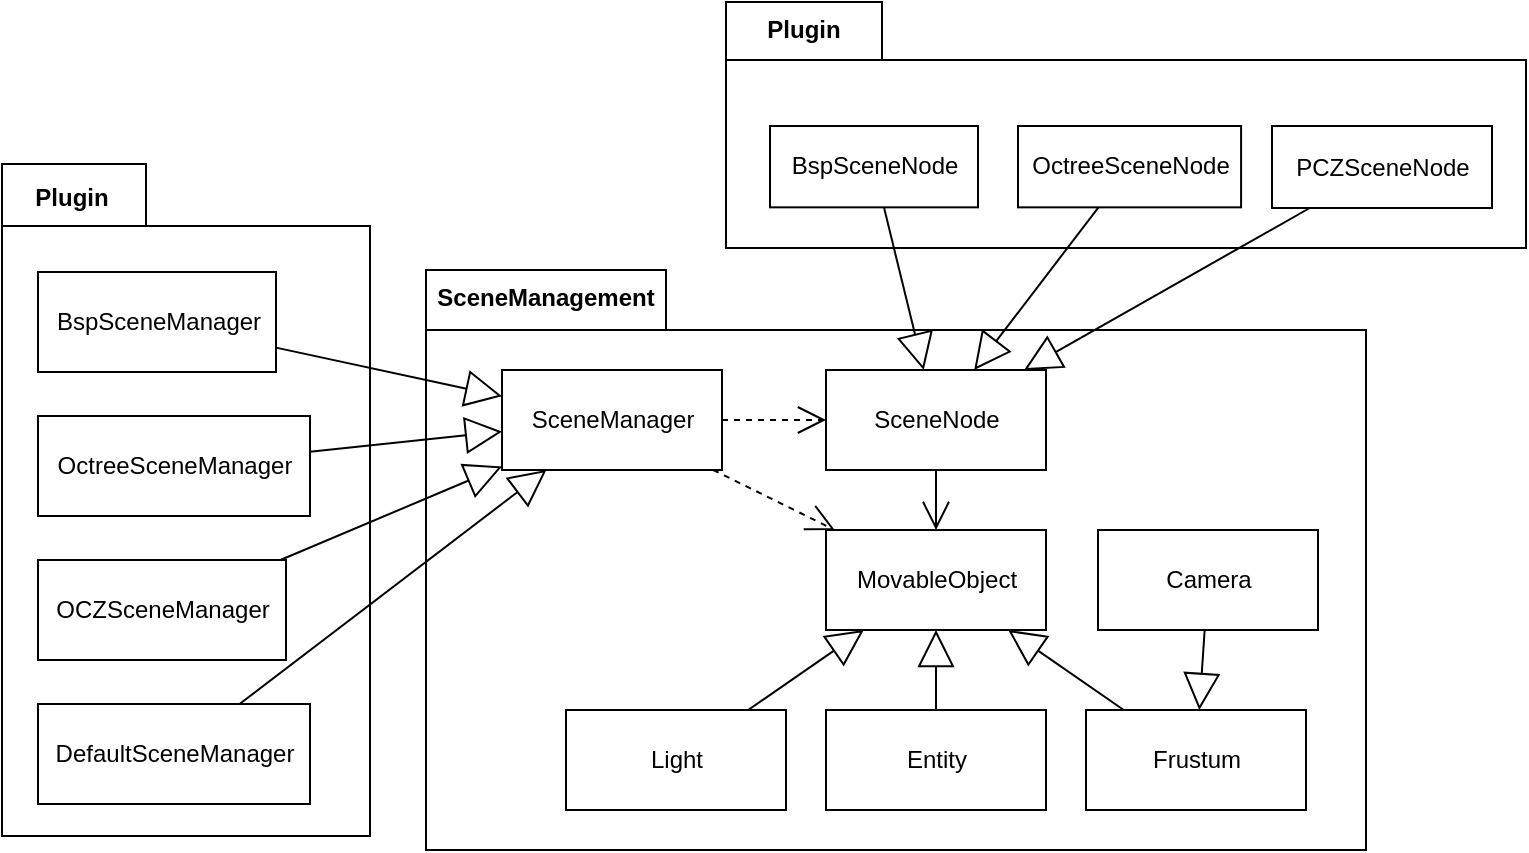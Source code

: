 <mxfile version="14.4.3" type="device"><diagram id="I_acqhxnSF5Hs_O77nq4" name="Page-1"><mxGraphModel dx="1438" dy="1007" grid="0" gridSize="10" guides="1" tooltips="1" connect="1" arrows="1" fold="1" page="0" pageScale="1" pageWidth="827" pageHeight="1169" math="0" shadow="0"><root><mxCell id="0"/><mxCell id="1" parent="0"/><mxCell id="zXICDHM_QEG1phS87KWk-31" value="" style="group" vertex="1" connectable="0" parent="1"><mxGeometry x="-24" y="6" width="184" height="336" as="geometry"/></mxCell><mxCell id="zXICDHM_QEG1phS87KWk-29" value="" style="shape=folder;fontStyle=1;spacingTop=10;tabWidth=72;tabHeight=31;tabPosition=left;html=1;align=center;" vertex="1" parent="zXICDHM_QEG1phS87KWk-31"><mxGeometry width="184" height="336" as="geometry"/></mxCell><mxCell id="zXICDHM_QEG1phS87KWk-30" value="Plugin" style="text;align=center;fontStyle=1;verticalAlign=middle;spacingLeft=3;spacingRight=3;strokeColor=none;rotatable=0;points=[[0,0.5],[1,0.5]];portConstraint=eastwest;" vertex="1" parent="zXICDHM_QEG1phS87KWk-31"><mxGeometry y="3" width="70" height="26" as="geometry"/></mxCell><mxCell id="zXICDHM_QEG1phS87KWk-32" value="BspSceneManager" style="html=1;align=center;" vertex="1" parent="zXICDHM_QEG1phS87KWk-31"><mxGeometry x="18" y="54" width="119" height="50" as="geometry"/></mxCell><mxCell id="zXICDHM_QEG1phS87KWk-33" value="OctreeSceneManager" style="html=1;align=center;" vertex="1" parent="zXICDHM_QEG1phS87KWk-31"><mxGeometry x="18" y="126" width="136" height="50" as="geometry"/></mxCell><mxCell id="zXICDHM_QEG1phS87KWk-34" value="OCZSceneManager" style="html=1;align=center;" vertex="1" parent="zXICDHM_QEG1phS87KWk-31"><mxGeometry x="18" y="198" width="124" height="50" as="geometry"/></mxCell><mxCell id="zXICDHM_QEG1phS87KWk-35" value="DefaultSceneManager" style="html=1;align=center;" vertex="1" parent="zXICDHM_QEG1phS87KWk-31"><mxGeometry x="18" y="270" width="136" height="50" as="geometry"/></mxCell><mxCell id="zXICDHM_QEG1phS87KWk-22" value="" style="group" vertex="1" connectable="0" parent="1"><mxGeometry x="338" y="-75" width="400" height="123" as="geometry"/></mxCell><mxCell id="zXICDHM_QEG1phS87KWk-20" value="" style="shape=folder;fontStyle=1;spacingTop=10;tabWidth=78;tabHeight=29;tabPosition=left;html=1;align=center;" vertex="1" parent="zXICDHM_QEG1phS87KWk-22"><mxGeometry width="400" height="123" as="geometry"/></mxCell><mxCell id="zXICDHM_QEG1phS87KWk-21" value="Plugin" style="text;align=center;fontStyle=1;verticalAlign=middle;spacingLeft=3;spacingRight=3;strokeColor=none;rotatable=0;points=[[0,0.5],[1,0.5]];portConstraint=eastwest;" vertex="1" parent="zXICDHM_QEG1phS87KWk-22"><mxGeometry width="78" height="26.43" as="geometry"/></mxCell><mxCell id="zXICDHM_QEG1phS87KWk-23" value="BspSceneNode" style="html=1;align=center;" vertex="1" parent="zXICDHM_QEG1phS87KWk-22"><mxGeometry x="22.01" y="62.01" width="103.99" height="40.66" as="geometry"/></mxCell><mxCell id="zXICDHM_QEG1phS87KWk-24" value="OctreeSceneNode" style="html=1;align=center;" vertex="1" parent="zXICDHM_QEG1phS87KWk-22"><mxGeometry x="146" y="62" width="111.54" height="40.67" as="geometry"/></mxCell><mxCell id="zXICDHM_QEG1phS87KWk-25" value="PCZSceneNode" style="html=1;align=center;" vertex="1" parent="zXICDHM_QEG1phS87KWk-22"><mxGeometry x="273" y="62" width="110" height="41" as="geometry"/></mxCell><mxCell id="zXICDHM_QEG1phS87KWk-6" value="" style="group" vertex="1" connectable="0" parent="1"><mxGeometry x="188" y="59" width="470" height="290" as="geometry"/></mxCell><mxCell id="zXICDHM_QEG1phS87KWk-1" value="" style="shape=folder;fontStyle=1;spacingTop=10;tabWidth=120;tabHeight=30;tabPosition=left;html=1;align=center;labelPosition=center;verticalLabelPosition=top;verticalAlign=bottom;" vertex="1" parent="zXICDHM_QEG1phS87KWk-6"><mxGeometry width="470" height="290" as="geometry"/></mxCell><mxCell id="zXICDHM_QEG1phS87KWk-4" value="SceneManagement" style="text;align=center;fontStyle=1;verticalAlign=middle;spacingLeft=3;spacingRight=3;strokeColor=none;rotatable=0;points=[[0,0.5],[1,0.5]];portConstraint=eastwest;" vertex="1" parent="zXICDHM_QEG1phS87KWk-6"><mxGeometry width="120" height="26" as="geometry"/></mxCell><mxCell id="zXICDHM_QEG1phS87KWk-3" value="MovableObject" style="html=1;" vertex="1" parent="zXICDHM_QEG1phS87KWk-6"><mxGeometry x="200" y="130" width="110" height="50" as="geometry"/></mxCell><mxCell id="zXICDHM_QEG1phS87KWk-5" value="Light" style="html=1;align=center;" vertex="1" parent="zXICDHM_QEG1phS87KWk-6"><mxGeometry x="70" y="220" width="110" height="50" as="geometry"/></mxCell><mxCell id="zXICDHM_QEG1phS87KWk-7" value="Entity" style="html=1;align=center;" vertex="1" parent="zXICDHM_QEG1phS87KWk-6"><mxGeometry x="200" y="220" width="110" height="50" as="geometry"/></mxCell><mxCell id="zXICDHM_QEG1phS87KWk-8" value="Frustum" style="html=1;align=center;" vertex="1" parent="zXICDHM_QEG1phS87KWk-6"><mxGeometry x="330" y="220" width="110" height="50" as="geometry"/></mxCell><mxCell id="zXICDHM_QEG1phS87KWk-9" value="" style="endArrow=block;endSize=16;endFill=0;html=1;" edge="1" parent="zXICDHM_QEG1phS87KWk-6" source="zXICDHM_QEG1phS87KWk-5" target="zXICDHM_QEG1phS87KWk-3"><mxGeometry width="160" relative="1" as="geometry"><mxPoint x="60" y="340" as="sourcePoint"/><mxPoint x="220" y="340" as="targetPoint"/></mxGeometry></mxCell><mxCell id="zXICDHM_QEG1phS87KWk-10" value="" style="endArrow=block;endSize=16;endFill=0;html=1;" edge="1" parent="zXICDHM_QEG1phS87KWk-6" source="zXICDHM_QEG1phS87KWk-7" target="zXICDHM_QEG1phS87KWk-3"><mxGeometry width="160" relative="1" as="geometry"><mxPoint x="130" y="340" as="sourcePoint"/><mxPoint x="290" y="340" as="targetPoint"/></mxGeometry></mxCell><mxCell id="zXICDHM_QEG1phS87KWk-11" value="" style="endArrow=block;endSize=16;endFill=0;html=1;" edge="1" parent="zXICDHM_QEG1phS87KWk-6" source="zXICDHM_QEG1phS87KWk-8" target="zXICDHM_QEG1phS87KWk-3"><mxGeometry width="160" relative="1" as="geometry"><mxPoint x="190" y="330" as="sourcePoint"/><mxPoint x="350" y="330" as="targetPoint"/></mxGeometry></mxCell><mxCell id="zXICDHM_QEG1phS87KWk-12" value="SceneNode" style="html=1;align=center;" vertex="1" parent="zXICDHM_QEG1phS87KWk-6"><mxGeometry x="200" y="50" width="110" height="50" as="geometry"/></mxCell><mxCell id="zXICDHM_QEG1phS87KWk-13" value="SceneManager" style="html=1;align=center;" vertex="1" parent="zXICDHM_QEG1phS87KWk-6"><mxGeometry x="38" y="50" width="110" height="50" as="geometry"/></mxCell><mxCell id="zXICDHM_QEG1phS87KWk-14" value="" style="endArrow=open;endFill=1;endSize=12;html=1;" edge="1" parent="zXICDHM_QEG1phS87KWk-6" source="zXICDHM_QEG1phS87KWk-12" target="zXICDHM_QEG1phS87KWk-3"><mxGeometry width="160" relative="1" as="geometry"><mxPoint x="209" y="363" as="sourcePoint"/><mxPoint x="369" y="363" as="targetPoint"/></mxGeometry></mxCell><mxCell id="zXICDHM_QEG1phS87KWk-15" value="" style="endArrow=open;endSize=12;dashed=1;html=1;" edge="1" parent="zXICDHM_QEG1phS87KWk-6" source="zXICDHM_QEG1phS87KWk-13" target="zXICDHM_QEG1phS87KWk-12"><mxGeometry width="160" relative="1" as="geometry"><mxPoint x="42" y="145" as="sourcePoint"/><mxPoint x="-105" y="145" as="targetPoint"/></mxGeometry></mxCell><mxCell id="zXICDHM_QEG1phS87KWk-17" value="" style="endArrow=open;endSize=12;dashed=1;html=1;" edge="1" parent="zXICDHM_QEG1phS87KWk-6" source="zXICDHM_QEG1phS87KWk-13" target="zXICDHM_QEG1phS87KWk-3"><mxGeometry width="160" relative="1" as="geometry"><mxPoint x="123" y="365" as="sourcePoint"/><mxPoint x="283" y="365" as="targetPoint"/></mxGeometry></mxCell><mxCell id="zXICDHM_QEG1phS87KWk-40" value="Camera" style="html=1;align=center;" vertex="1" parent="zXICDHM_QEG1phS87KWk-6"><mxGeometry x="336" y="130" width="110" height="50" as="geometry"/></mxCell><mxCell id="zXICDHM_QEG1phS87KWk-41" value="" style="endArrow=block;endSize=16;endFill=0;html=1;" edge="1" parent="zXICDHM_QEG1phS87KWk-6" source="zXICDHM_QEG1phS87KWk-40" target="zXICDHM_QEG1phS87KWk-8"><mxGeometry width="160" relative="1" as="geometry"><mxPoint x="142" y="322" as="sourcePoint"/><mxPoint x="302" y="322" as="targetPoint"/></mxGeometry></mxCell><mxCell id="zXICDHM_QEG1phS87KWk-26" value="" style="endArrow=block;endSize=16;endFill=0;html=1;" edge="1" parent="1" source="zXICDHM_QEG1phS87KWk-23" target="zXICDHM_QEG1phS87KWk-12"><mxGeometry width="160" relative="1" as="geometry"><mxPoint x="231" y="398" as="sourcePoint"/><mxPoint x="391" y="398" as="targetPoint"/></mxGeometry></mxCell><mxCell id="zXICDHM_QEG1phS87KWk-27" value="" style="endArrow=block;endSize=16;endFill=0;html=1;" edge="1" parent="1" source="zXICDHM_QEG1phS87KWk-24" target="zXICDHM_QEG1phS87KWk-12"><mxGeometry width="160" relative="1" as="geometry"><mxPoint x="315" y="405" as="sourcePoint"/><mxPoint x="475" y="405" as="targetPoint"/></mxGeometry></mxCell><mxCell id="zXICDHM_QEG1phS87KWk-28" value="" style="endArrow=block;endSize=16;endFill=0;html=1;" edge="1" parent="1" source="zXICDHM_QEG1phS87KWk-25" target="zXICDHM_QEG1phS87KWk-12"><mxGeometry width="160" relative="1" as="geometry"><mxPoint x="340" y="394" as="sourcePoint"/><mxPoint x="500" y="394" as="targetPoint"/></mxGeometry></mxCell><mxCell id="zXICDHM_QEG1phS87KWk-36" value="" style="endArrow=block;endSize=16;endFill=0;html=1;" edge="1" parent="1" source="zXICDHM_QEG1phS87KWk-32" target="zXICDHM_QEG1phS87KWk-13"><mxGeometry width="160" relative="1" as="geometry"><mxPoint x="266" y="406" as="sourcePoint"/><mxPoint x="426" y="406" as="targetPoint"/></mxGeometry></mxCell><mxCell id="zXICDHM_QEG1phS87KWk-37" value="" style="endArrow=block;endSize=16;endFill=0;html=1;" edge="1" parent="1" source="zXICDHM_QEG1phS87KWk-33" target="zXICDHM_QEG1phS87KWk-13"><mxGeometry width="160" relative="1" as="geometry"><mxPoint x="191" y="407" as="sourcePoint"/><mxPoint x="351" y="407" as="targetPoint"/></mxGeometry></mxCell><mxCell id="zXICDHM_QEG1phS87KWk-38" value="" style="endArrow=block;endSize=16;endFill=0;html=1;" edge="1" parent="1" source="zXICDHM_QEG1phS87KWk-34" target="zXICDHM_QEG1phS87KWk-13"><mxGeometry width="160" relative="1" as="geometry"><mxPoint x="184" y="408" as="sourcePoint"/><mxPoint x="344" y="408" as="targetPoint"/></mxGeometry></mxCell><mxCell id="zXICDHM_QEG1phS87KWk-39" value="" style="endArrow=block;endSize=16;endFill=0;html=1;" edge="1" parent="1" source="zXICDHM_QEG1phS87KWk-35" target="zXICDHM_QEG1phS87KWk-13"><mxGeometry width="160" relative="1" as="geometry"><mxPoint x="211" y="419" as="sourcePoint"/><mxPoint x="371" y="419" as="targetPoint"/></mxGeometry></mxCell></root></mxGraphModel></diagram></mxfile>